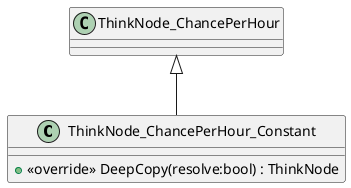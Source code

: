 @startuml
class ThinkNode_ChancePerHour_Constant {
    + <<override>> DeepCopy(resolve:bool) : ThinkNode
}
ThinkNode_ChancePerHour <|-- ThinkNode_ChancePerHour_Constant
@enduml
